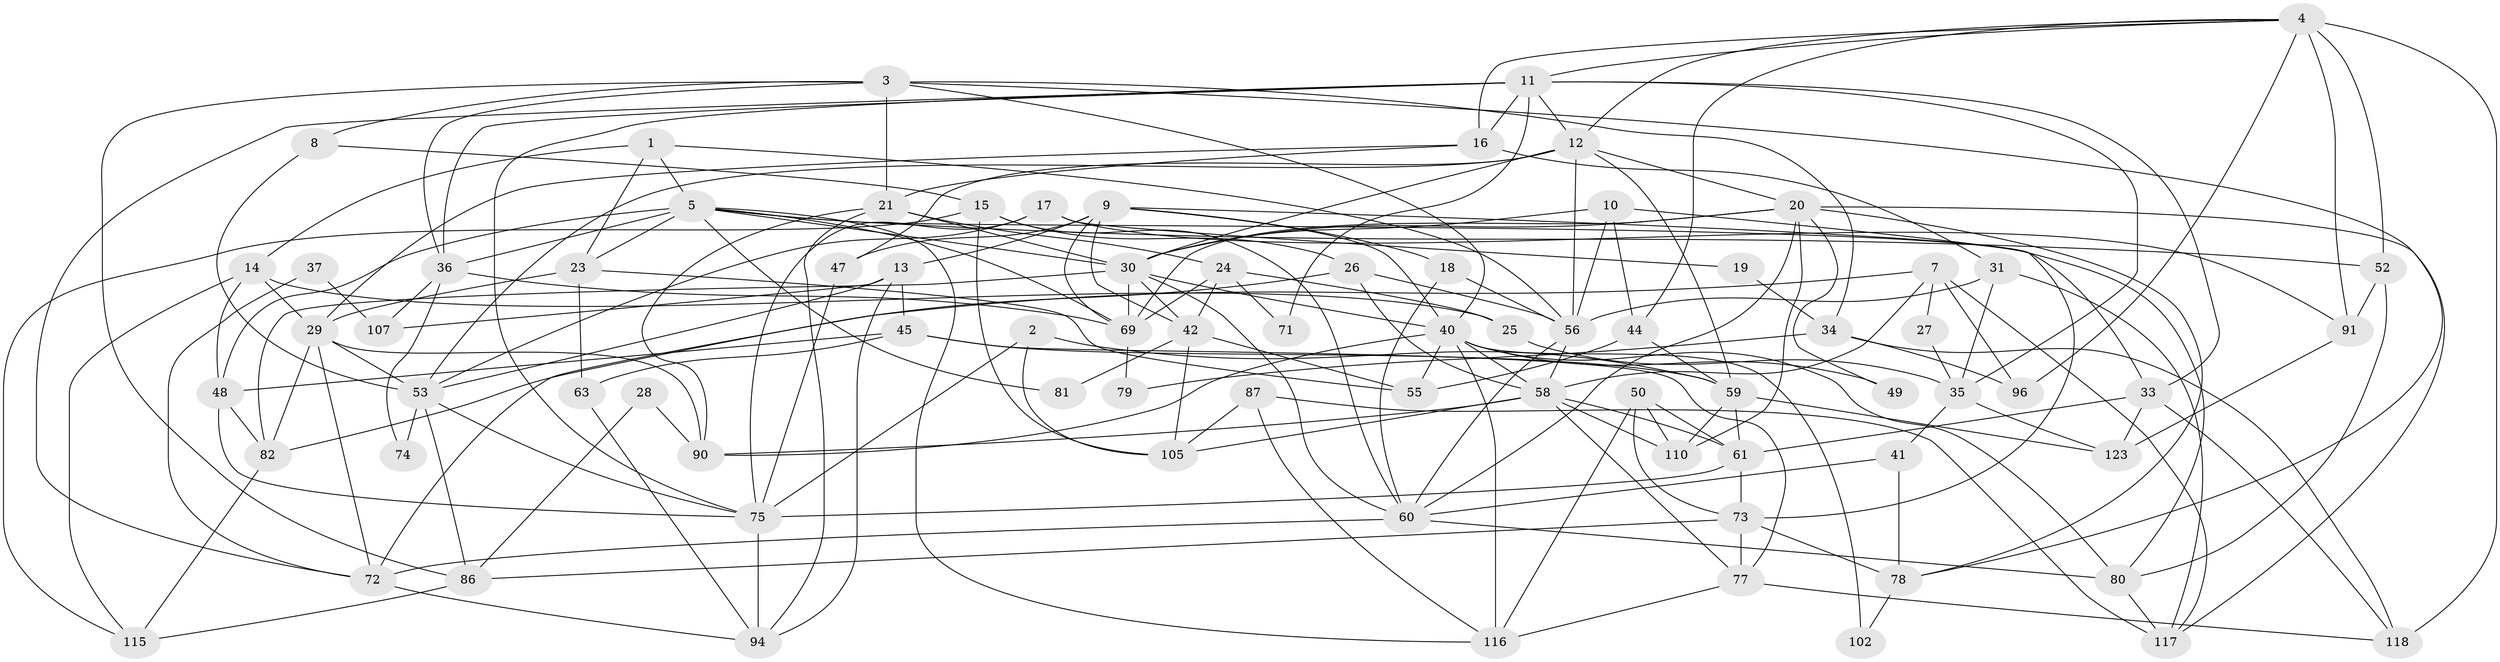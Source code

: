 // original degree distribution, {4: 0.2903225806451613, 3: 0.24193548387096775, 6: 0.04838709677419355, 7: 0.04032258064516129, 5: 0.20967741935483872, 2: 0.14516129032258066, 8: 0.016129032258064516, 9: 0.008064516129032258}
// Generated by graph-tools (version 1.1) at 2025/41/03/06/25 10:41:58]
// undirected, 79 vertices, 196 edges
graph export_dot {
graph [start="1"]
  node [color=gray90,style=filled];
  1;
  2;
  3 [super="+109"];
  4 [super="+6"];
  5 [super="+57"];
  7;
  8;
  9 [super="+39"];
  10;
  11 [super="+95"];
  12 [super="+114"];
  13 [super="+43"];
  14 [super="+32"];
  15 [super="+62"];
  16 [super="+100"];
  17;
  18;
  19;
  20 [super="+22"];
  21 [super="+38"];
  23 [super="+121"];
  24;
  25;
  26 [super="+88"];
  27;
  28;
  29 [super="+67"];
  30 [super="+68"];
  31 [super="+111"];
  33 [super="+46"];
  34 [super="+108"];
  35 [super="+54"];
  36 [super="+70"];
  37;
  40 [super="+51"];
  41;
  42 [super="+101"];
  44 [super="+92"];
  45 [super="+89"];
  47;
  48 [super="+85"];
  49;
  50;
  52;
  53 [super="+66"];
  55 [super="+65"];
  56 [super="+104"];
  58 [super="+97"];
  59 [super="+83"];
  60 [super="+76"];
  61 [super="+64"];
  63;
  69 [super="+98"];
  71;
  72 [super="+113"];
  73 [super="+120"];
  74;
  75 [super="+84"];
  77 [super="+93"];
  78;
  79;
  80 [super="+103"];
  81;
  82;
  86;
  87;
  90 [super="+112"];
  91 [super="+124"];
  94 [super="+99"];
  96;
  102;
  105 [super="+106"];
  107;
  110;
  115 [super="+119"];
  116;
  117 [super="+122"];
  118;
  123;
  1 -- 5;
  1 -- 56;
  1 -- 23;
  1 -- 14;
  2 -- 75;
  2 -- 105;
  2 -- 59;
  3 -- 8;
  3 -- 78;
  3 -- 34;
  3 -- 36;
  3 -- 21;
  3 -- 86;
  3 -- 40;
  4 -- 52;
  4 -- 91 [weight=2];
  4 -- 96;
  4 -- 118;
  4 -- 44;
  4 -- 12;
  4 -- 11;
  4 -- 16;
  5 -- 48 [weight=2];
  5 -- 69;
  5 -- 80;
  5 -- 81;
  5 -- 52;
  5 -- 116;
  5 -- 23;
  5 -- 30;
  5 -- 36;
  7 -- 82;
  7 -- 117;
  7 -- 27;
  7 -- 96;
  7 -- 58;
  8 -- 15;
  8 -- 53;
  9 -- 18;
  9 -- 13;
  9 -- 69;
  9 -- 33;
  9 -- 42;
  9 -- 47;
  9 -- 40;
  10 -- 73;
  10 -- 30;
  10 -- 44;
  10 -- 56;
  11 -- 35;
  11 -- 33;
  11 -- 36;
  11 -- 71;
  11 -- 72;
  11 -- 12;
  11 -- 75;
  11 -- 16;
  12 -- 30;
  12 -- 47;
  12 -- 20;
  12 -- 59;
  12 -- 56;
  12 -- 53;
  13 -- 107;
  13 -- 45;
  13 -- 94;
  13 -- 53;
  14 -- 29;
  14 -- 48;
  14 -- 115;
  14 -- 25;
  15 -- 105;
  15 -- 115;
  15 -- 26;
  15 -- 60;
  16 -- 21;
  16 -- 29;
  16 -- 31;
  17 -- 53;
  17 -- 19;
  17 -- 91;
  17 -- 75;
  18 -- 56;
  18 -- 60;
  19 -- 34;
  20 -- 78;
  20 -- 69;
  20 -- 117;
  20 -- 49;
  20 -- 60;
  20 -- 110;
  20 -- 30;
  21 -- 90;
  21 -- 24;
  21 -- 94;
  21 -- 30;
  23 -- 55;
  23 -- 63;
  23 -- 29;
  24 -- 25;
  24 -- 71;
  24 -- 69;
  24 -- 42;
  25 -- 35;
  26 -- 72;
  26 -- 56;
  26 -- 58;
  27 -- 35;
  28 -- 90;
  28 -- 86;
  29 -- 90 [weight=2];
  29 -- 82;
  29 -- 53;
  29 -- 72;
  30 -- 40;
  30 -- 82;
  30 -- 69;
  30 -- 60;
  30 -- 42;
  31 -- 35;
  31 -- 56;
  31 -- 117;
  33 -- 118;
  33 -- 123;
  33 -- 61;
  34 -- 96;
  34 -- 79;
  34 -- 118;
  35 -- 41;
  35 -- 123;
  36 -- 69;
  36 -- 74;
  36 -- 107;
  37 -- 107;
  37 -- 72;
  40 -- 58 [weight=2];
  40 -- 49;
  40 -- 55;
  40 -- 90;
  40 -- 102;
  40 -- 116;
  40 -- 80;
  41 -- 78;
  41 -- 60;
  42 -- 81;
  42 -- 105;
  42 -- 55 [weight=2];
  44 -- 59;
  44 -- 55;
  45 -- 63;
  45 -- 48;
  45 -- 77;
  45 -- 59;
  47 -- 75;
  48 -- 82;
  48 -- 75;
  50 -- 110;
  50 -- 116;
  50 -- 61;
  50 -- 73;
  52 -- 91;
  52 -- 80;
  53 -- 86;
  53 -- 74;
  53 -- 75;
  56 -- 60;
  56 -- 58;
  58 -- 110;
  58 -- 77;
  58 -- 90;
  58 -- 105;
  58 -- 61;
  59 -- 123;
  59 -- 61;
  59 -- 110;
  60 -- 80;
  60 -- 72;
  61 -- 73;
  61 -- 75;
  63 -- 94;
  69 -- 79;
  72 -- 94;
  73 -- 86;
  73 -- 78;
  73 -- 77;
  75 -- 94 [weight=2];
  77 -- 116;
  77 -- 118;
  78 -- 102;
  80 -- 117;
  82 -- 115;
  86 -- 115;
  87 -- 105;
  87 -- 116;
  87 -- 117;
  91 -- 123;
}
